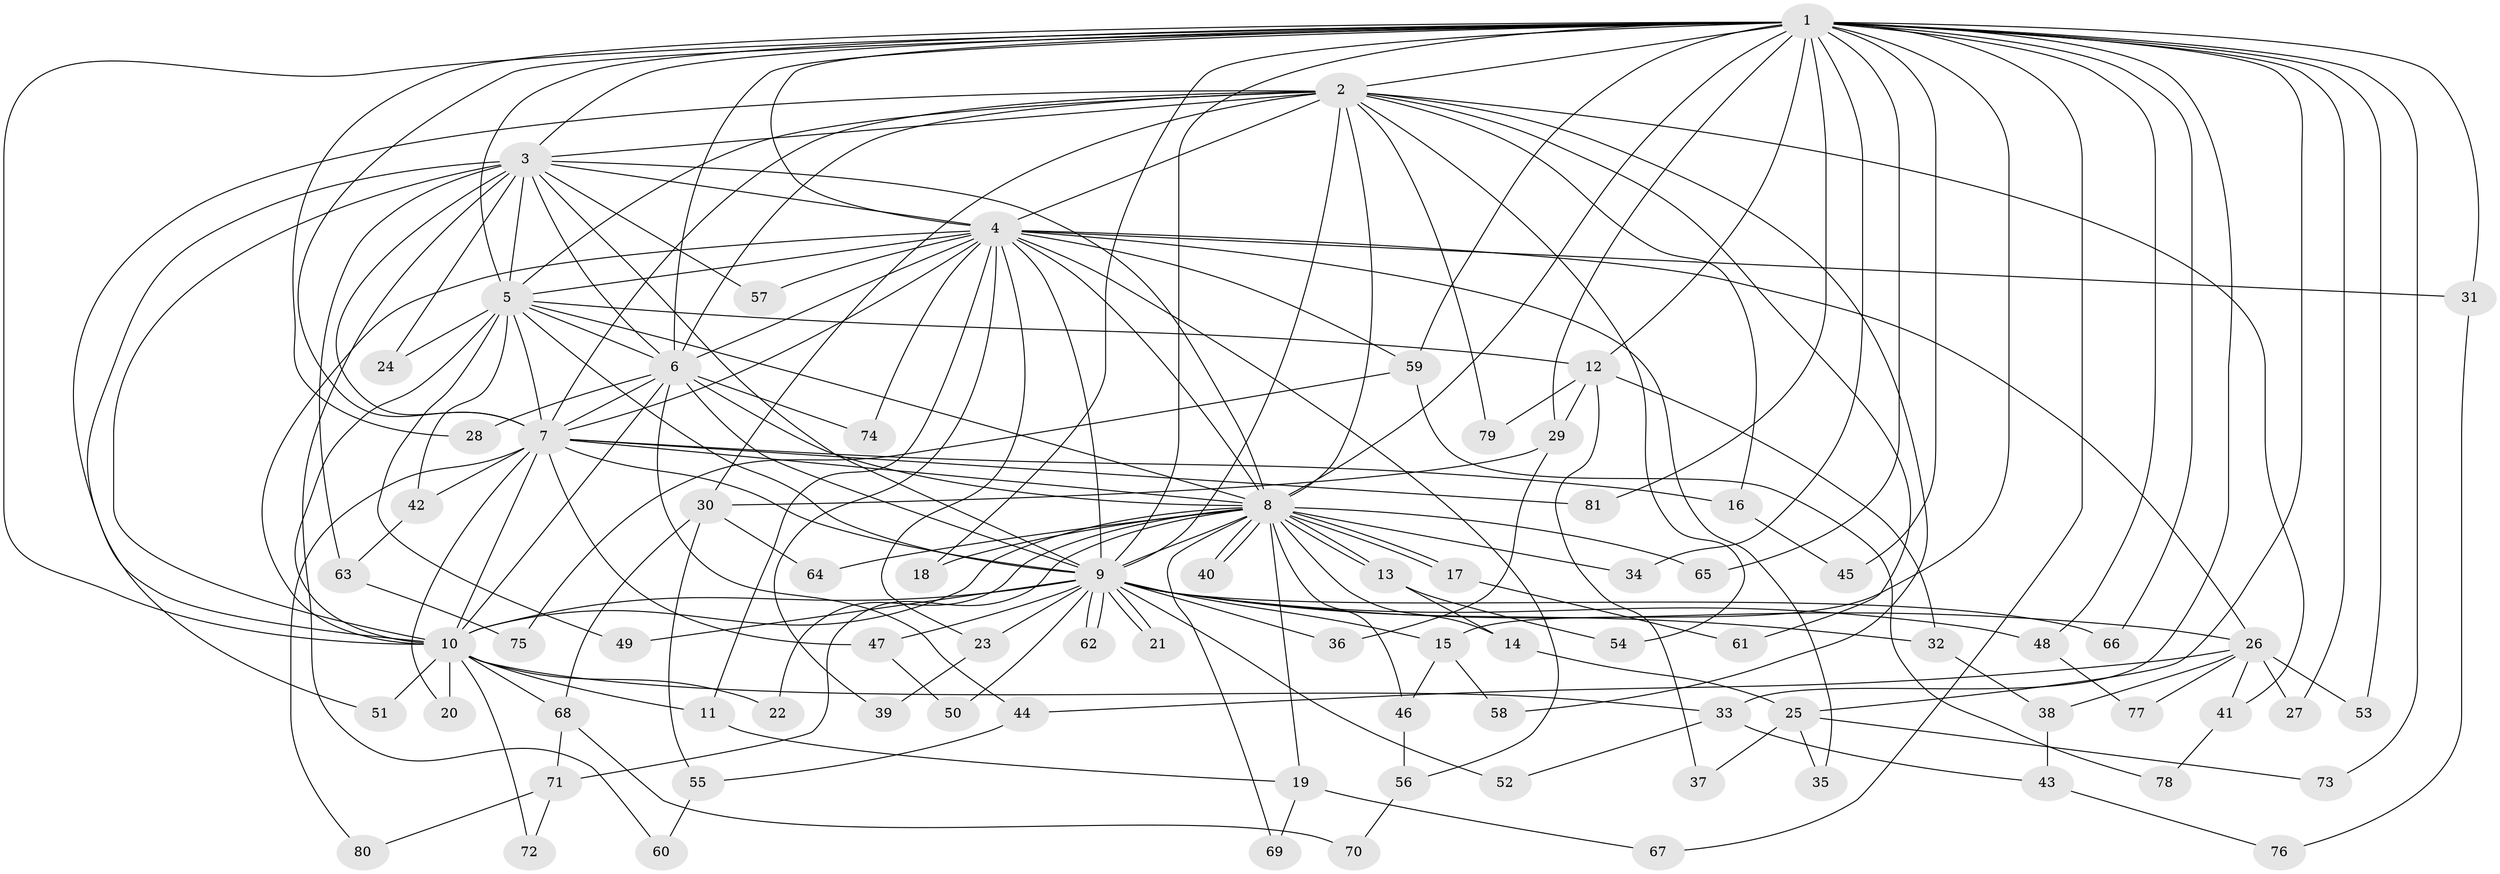 // Generated by graph-tools (version 1.1) at 2025/11/02/27/25 16:11:01]
// undirected, 81 vertices, 187 edges
graph export_dot {
graph [start="1"]
  node [color=gray90,style=filled];
  1;
  2;
  3;
  4;
  5;
  6;
  7;
  8;
  9;
  10;
  11;
  12;
  13;
  14;
  15;
  16;
  17;
  18;
  19;
  20;
  21;
  22;
  23;
  24;
  25;
  26;
  27;
  28;
  29;
  30;
  31;
  32;
  33;
  34;
  35;
  36;
  37;
  38;
  39;
  40;
  41;
  42;
  43;
  44;
  45;
  46;
  47;
  48;
  49;
  50;
  51;
  52;
  53;
  54;
  55;
  56;
  57;
  58;
  59;
  60;
  61;
  62;
  63;
  64;
  65;
  66;
  67;
  68;
  69;
  70;
  71;
  72;
  73;
  74;
  75;
  76;
  77;
  78;
  79;
  80;
  81;
  1 -- 2;
  1 -- 3;
  1 -- 4;
  1 -- 5;
  1 -- 6;
  1 -- 7;
  1 -- 8;
  1 -- 9;
  1 -- 10;
  1 -- 12;
  1 -- 15;
  1 -- 18;
  1 -- 25;
  1 -- 27;
  1 -- 28;
  1 -- 29;
  1 -- 31;
  1 -- 33;
  1 -- 34;
  1 -- 45;
  1 -- 48;
  1 -- 53;
  1 -- 59;
  1 -- 65;
  1 -- 66;
  1 -- 67;
  1 -- 73;
  1 -- 81;
  2 -- 3;
  2 -- 4;
  2 -- 5;
  2 -- 6;
  2 -- 7;
  2 -- 8;
  2 -- 9;
  2 -- 10;
  2 -- 16;
  2 -- 30;
  2 -- 41;
  2 -- 54;
  2 -- 58;
  2 -- 61;
  2 -- 79;
  3 -- 4;
  3 -- 5;
  3 -- 6;
  3 -- 7;
  3 -- 8;
  3 -- 9;
  3 -- 10;
  3 -- 24;
  3 -- 51;
  3 -- 57;
  3 -- 60;
  3 -- 63;
  4 -- 5;
  4 -- 6;
  4 -- 7;
  4 -- 8;
  4 -- 9;
  4 -- 10;
  4 -- 11;
  4 -- 23;
  4 -- 26;
  4 -- 31;
  4 -- 35;
  4 -- 39;
  4 -- 56;
  4 -- 57;
  4 -- 59;
  4 -- 74;
  5 -- 6;
  5 -- 7;
  5 -- 8;
  5 -- 9;
  5 -- 10;
  5 -- 12;
  5 -- 24;
  5 -- 42;
  5 -- 49;
  6 -- 7;
  6 -- 8;
  6 -- 9;
  6 -- 10;
  6 -- 28;
  6 -- 44;
  6 -- 74;
  7 -- 8;
  7 -- 9;
  7 -- 10;
  7 -- 16;
  7 -- 20;
  7 -- 42;
  7 -- 47;
  7 -- 80;
  7 -- 81;
  8 -- 9;
  8 -- 10;
  8 -- 13;
  8 -- 13;
  8 -- 14;
  8 -- 17;
  8 -- 17;
  8 -- 18;
  8 -- 19;
  8 -- 22;
  8 -- 34;
  8 -- 40;
  8 -- 40;
  8 -- 46;
  8 -- 64;
  8 -- 65;
  8 -- 69;
  8 -- 71;
  9 -- 10;
  9 -- 15;
  9 -- 21;
  9 -- 21;
  9 -- 23;
  9 -- 26;
  9 -- 32;
  9 -- 36;
  9 -- 47;
  9 -- 48;
  9 -- 49;
  9 -- 50;
  9 -- 52;
  9 -- 62;
  9 -- 62;
  9 -- 66;
  10 -- 11;
  10 -- 20;
  10 -- 22;
  10 -- 33;
  10 -- 51;
  10 -- 68;
  10 -- 72;
  11 -- 19;
  12 -- 29;
  12 -- 32;
  12 -- 37;
  12 -- 79;
  13 -- 14;
  13 -- 54;
  14 -- 25;
  15 -- 46;
  15 -- 58;
  16 -- 45;
  17 -- 61;
  19 -- 67;
  19 -- 69;
  23 -- 39;
  25 -- 35;
  25 -- 37;
  25 -- 73;
  26 -- 27;
  26 -- 38;
  26 -- 41;
  26 -- 44;
  26 -- 53;
  26 -- 77;
  29 -- 30;
  29 -- 36;
  30 -- 55;
  30 -- 64;
  30 -- 68;
  31 -- 76;
  32 -- 38;
  33 -- 43;
  33 -- 52;
  38 -- 43;
  41 -- 78;
  42 -- 63;
  43 -- 76;
  44 -- 55;
  46 -- 56;
  47 -- 50;
  48 -- 77;
  55 -- 60;
  56 -- 70;
  59 -- 75;
  59 -- 78;
  63 -- 75;
  68 -- 70;
  68 -- 71;
  71 -- 72;
  71 -- 80;
}
